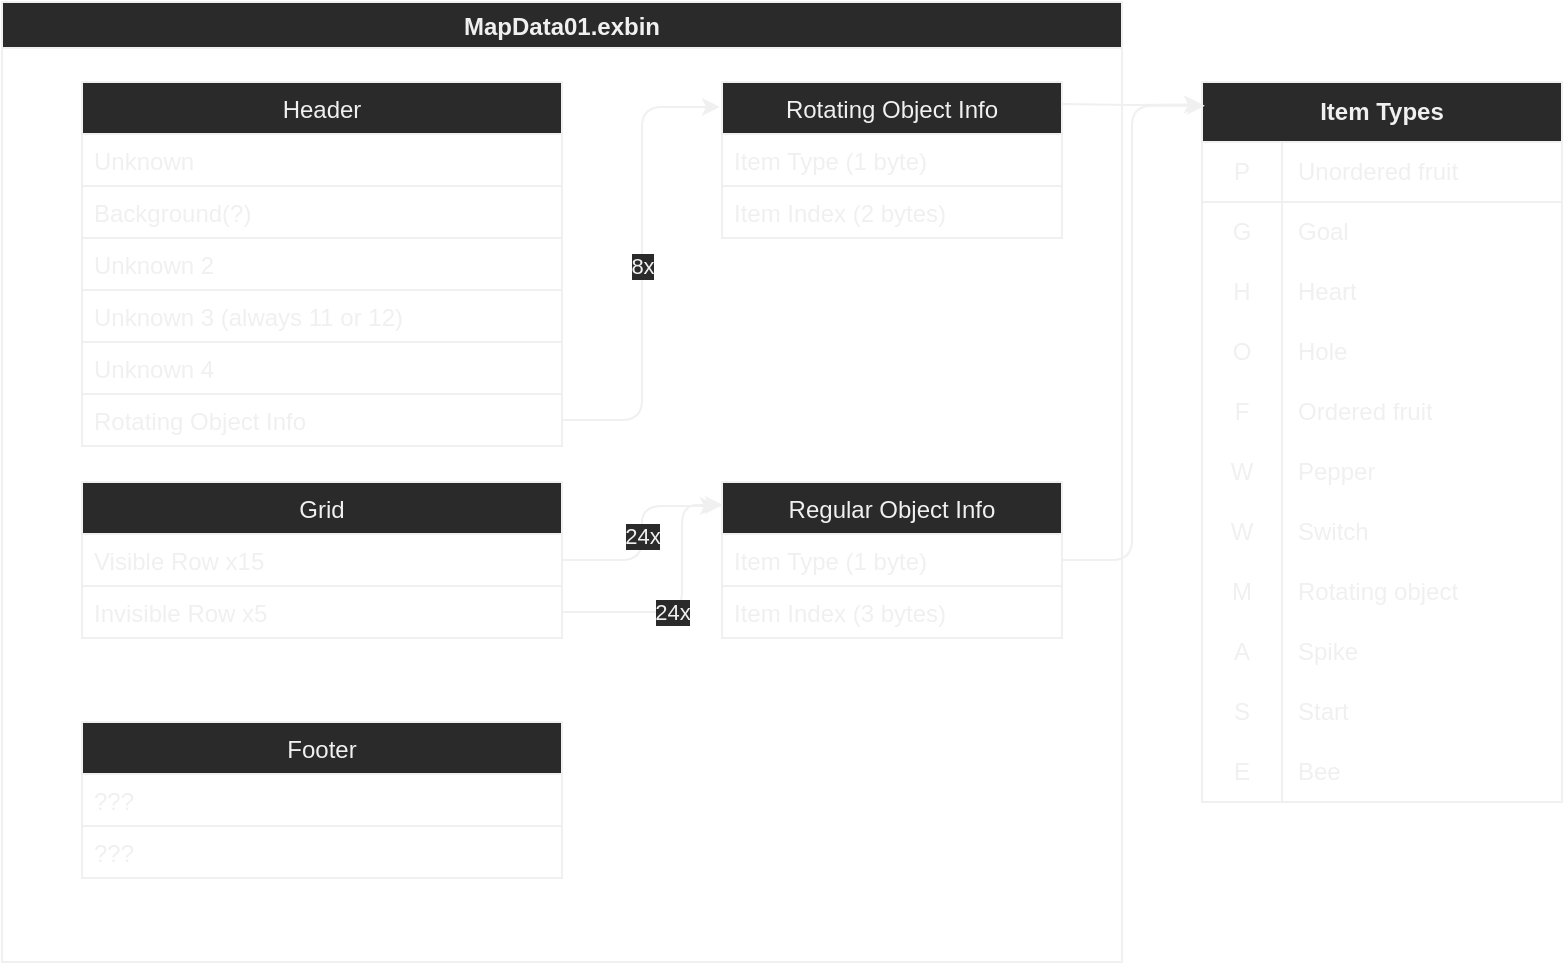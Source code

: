 <mxfile version="14.2.4" type="embed">
    <diagram id="aK00D_MVQe8_CBP-RP_7" name="Page-1">
        <mxGraphModel dx="1232" dy="790" grid="1" gridSize="10" guides="1" tooltips="1" connect="1" arrows="1" fold="1" page="0" pageScale="1" pageWidth="850" pageHeight="1100" math="0" shadow="0">
            <root>
                <mxCell id="0"/>
                <mxCell id="1" parent="0"/>
                <mxCell id="49" value="MapData01.exbin" style="swimlane;align=center;strokeColor=#F1F0F0;fontColor=#F1F0F0;fillColor=#2B2A2A;" parent="1" vertex="1">
                    <mxGeometry x="-40" y="40" width="560" height="480" as="geometry"/>
                </mxCell>
                <mxCell id="70" value="Rotating Object Info" style="swimlane;fontStyle=0;childLayout=stackLayout;horizontal=1;startSize=26;horizontalStack=0;resizeParent=1;resizeParentMax=0;resizeLast=0;collapsible=1;marginBottom=0;strokeColor=#F1F0F0;fillColor=#2B2A2A;fontColor=#F1F0F0;" vertex="1" parent="49">
                    <mxGeometry x="360" y="40" width="170" height="78" as="geometry"/>
                </mxCell>
                <mxCell id="71" value="Item Type (1 byte)" style="text;fillColor=none;align=left;verticalAlign=top;spacingLeft=4;spacingRight=4;overflow=hidden;rotatable=0;points=[[0,0.5],[1,0.5]];portConstraint=eastwest;strokeColor=#F1F0F0;fontColor=#F1F0F0;" vertex="1" parent="70">
                    <mxGeometry y="26" width="170" height="26" as="geometry"/>
                </mxCell>
                <mxCell id="72" value="Item Index (2 bytes)" style="text;fillColor=none;align=left;verticalAlign=top;spacingLeft=4;spacingRight=4;overflow=hidden;rotatable=0;points=[[0,0.5],[1,0.5]];portConstraint=eastwest;strokeColor=#F1F0F0;fontColor=#F1F0F0;" vertex="1" parent="70">
                    <mxGeometry y="52" width="170" height="26" as="geometry"/>
                </mxCell>
                <mxCell id="86" value="Header" style="swimlane;fontStyle=0;childLayout=stackLayout;horizontal=1;startSize=26;horizontalStack=0;resizeParent=1;resizeParentMax=0;resizeLast=0;collapsible=1;marginBottom=0;strokeColor=#F1F0F0;fontColor=#F1F0F0;fillColor=#2B2A2A;" vertex="1" parent="49">
                    <mxGeometry x="40" y="40" width="240" height="182" as="geometry"/>
                </mxCell>
                <mxCell id="87" value="Unknown" style="text;align=left;verticalAlign=top;spacingLeft=4;spacingRight=4;overflow=hidden;rotatable=0;points=[[0,0.5],[1,0.5]];portConstraint=eastwest;strokeColor=#F1F0F0;fontColor=#F1F0F0;" vertex="1" parent="86">
                    <mxGeometry y="26" width="240" height="26" as="geometry"/>
                </mxCell>
                <mxCell id="88" value="Background(?)" style="text;fillColor=none;align=left;verticalAlign=top;spacingLeft=4;spacingRight=4;overflow=hidden;rotatable=0;points=[[0,0.5],[1,0.5]];portConstraint=eastwest;strokeColor=#F1F0F0;fontColor=#F1F0F0;" vertex="1" parent="86">
                    <mxGeometry y="52" width="240" height="26" as="geometry"/>
                </mxCell>
                <mxCell id="89" value="Unknown 2" style="text;fillColor=none;align=left;verticalAlign=top;spacingLeft=4;spacingRight=4;overflow=hidden;rotatable=0;points=[[0,0.5],[1,0.5]];portConstraint=eastwest;strokeColor=#F1F0F0;fontColor=#F1F0F0;" vertex="1" parent="86">
                    <mxGeometry y="78" width="240" height="26" as="geometry"/>
                </mxCell>
                <mxCell id="90" value="Unknown 3 (always 11 or 12)" style="text;fillColor=none;align=left;verticalAlign=top;spacingLeft=4;spacingRight=4;overflow=hidden;rotatable=0;points=[[0,0.5],[1,0.5]];portConstraint=eastwest;strokeColor=#F1F0F0;fontColor=#F1F0F0;" vertex="1" parent="86">
                    <mxGeometry y="104" width="240" height="26" as="geometry"/>
                </mxCell>
                <mxCell id="91" value="Unknown 4" style="text;fillColor=none;align=left;verticalAlign=top;spacingLeft=4;spacingRight=4;overflow=hidden;rotatable=0;points=[[0,0.5],[1,0.5]];portConstraint=eastwest;strokeColor=#F1F0F0;fontColor=#F1F0F0;" vertex="1" parent="86">
                    <mxGeometry y="130" width="240" height="26" as="geometry"/>
                </mxCell>
                <mxCell id="92" value="Rotating Object Info" style="text;fillColor=none;align=left;verticalAlign=top;spacingLeft=4;spacingRight=4;overflow=hidden;rotatable=0;points=[[0,0.5],[1,0.5]];portConstraint=eastwest;strokeColor=#F1F0F0;fontColor=#F1F0F0;" vertex="1" parent="86">
                    <mxGeometry y="156" width="240" height="26" as="geometry"/>
                </mxCell>
                <mxCell id="93" value="24x" style="endArrow=classic;html=1;exitX=1;exitY=0.5;exitDx=0;exitDy=0;entryX=-0.012;entryY=0.154;entryDx=0;entryDy=0;entryPerimeter=0;edgeStyle=orthogonalEdgeStyle;strokeColor=#F1F0F0;labelBackgroundColor=#2B2A2A;fontColor=#F1F0F0;" edge="1" parent="49" source="99" target="105">
                    <mxGeometry width="50" height="50" relative="1" as="geometry">
                        <mxPoint x="340" y="240" as="sourcePoint"/>
                        <mxPoint x="390" y="190" as="targetPoint"/>
                    </mxGeometry>
                </mxCell>
                <mxCell id="94" value="Grid" style="swimlane;fontStyle=0;childLayout=stackLayout;horizontal=1;startSize=26;horizontalStack=0;resizeParent=1;resizeParentMax=0;resizeLast=0;collapsible=1;marginBottom=0;strokeColor=#F1F0F0;fillColor=#2B2A2A;fontColor=#F1F0F0;" vertex="1" parent="49">
                    <mxGeometry x="40" y="240" width="240" height="78" as="geometry"/>
                </mxCell>
                <mxCell id="99" value="Visible Row x15" style="text;fillColor=none;align=left;verticalAlign=top;spacingLeft=4;spacingRight=4;overflow=hidden;rotatable=0;points=[[0,0.5],[1,0.5]];portConstraint=eastwest;strokeColor=#F1F0F0;fontColor=#F1F0F0;" vertex="1" parent="94">
                    <mxGeometry y="26" width="240" height="26" as="geometry"/>
                </mxCell>
                <mxCell id="101" value="Invisible Row x5" style="text;fillColor=none;align=left;verticalAlign=top;spacingLeft=4;spacingRight=4;overflow=hidden;rotatable=0;points=[[0,0.5],[1,0.5]];portConstraint=eastwest;strokeColor=#F1F0F0;fontColor=#F1F0F0;" vertex="1" parent="94">
                    <mxGeometry y="52" width="240" height="26" as="geometry"/>
                </mxCell>
                <mxCell id="105" value="Regular Object Info" style="swimlane;fontStyle=0;childLayout=stackLayout;horizontal=1;startSize=26;horizontalStack=0;resizeParent=1;resizeParentMax=0;resizeLast=0;collapsible=1;marginBottom=0;strokeColor=#F1F0F0;fillColor=#2B2A2A;fontColor=#F1F0F0;" vertex="1" parent="49">
                    <mxGeometry x="360" y="240" width="170" height="78" as="geometry"/>
                </mxCell>
                <mxCell id="106" value="Item Type (1 byte)" style="text;fillColor=none;align=left;verticalAlign=top;spacingLeft=4;spacingRight=4;overflow=hidden;rotatable=0;points=[[0,0.5],[1,0.5]];portConstraint=eastwest;strokeColor=#F1F0F0;fontColor=#F1F0F0;" vertex="1" parent="105">
                    <mxGeometry y="26" width="170" height="26" as="geometry"/>
                </mxCell>
                <mxCell id="107" value="Item Index (3 bytes)" style="text;fillColor=none;align=left;verticalAlign=top;spacingLeft=4;spacingRight=4;overflow=hidden;rotatable=0;points=[[0,0.5],[1,0.5]];portConstraint=eastwest;strokeColor=#F1F0F0;fontColor=#F1F0F0;" vertex="1" parent="105">
                    <mxGeometry y="52" width="170" height="26" as="geometry"/>
                </mxCell>
                <mxCell id="108" value="24x" style="endArrow=classic;html=1;exitX=1;exitY=0.5;exitDx=0;exitDy=0;entryX=0.003;entryY=0.147;entryDx=0;entryDy=0;entryPerimeter=0;edgeStyle=orthogonalEdgeStyle;strokeColor=#F1F0F0;labelBackgroundColor=#2B2A2A;fontColor=#F1F0F0;" edge="1" parent="49" source="101" target="105">
                    <mxGeometry x="-0.179" width="50" height="50" relative="1" as="geometry">
                        <mxPoint x="290" y="289" as="sourcePoint"/>
                        <mxPoint x="367.96" y="262.012" as="targetPoint"/>
                        <Array as="points">
                            <mxPoint x="340" y="305"/>
                            <mxPoint x="340" y="252"/>
                        </Array>
                        <mxPoint as="offset"/>
                    </mxGeometry>
                </mxCell>
                <mxCell id="109" value="Footer" style="swimlane;fontStyle=0;childLayout=stackLayout;horizontal=1;startSize=26;horizontalStack=0;resizeParent=1;resizeParentMax=0;resizeLast=0;collapsible=1;marginBottom=0;strokeColor=#F1F0F0;fillColor=#2B2A2A;fontColor=#F1F0F0;" vertex="1" parent="49">
                    <mxGeometry x="40" y="360" width="240" height="78" as="geometry"/>
                </mxCell>
                <mxCell id="110" value="???" style="text;fillColor=none;align=left;verticalAlign=top;spacingLeft=4;spacingRight=4;overflow=hidden;rotatable=0;points=[[0,0.5],[1,0.5]];portConstraint=eastwest;strokeColor=#F1F0F0;fontColor=#F1F0F0;" vertex="1" parent="109">
                    <mxGeometry y="26" width="240" height="26" as="geometry"/>
                </mxCell>
                <mxCell id="111" value="???" style="text;fillColor=none;align=left;verticalAlign=top;spacingLeft=4;spacingRight=4;overflow=hidden;rotatable=0;points=[[0,0.5],[1,0.5]];portConstraint=eastwest;strokeColor=#F1F0F0;fontColor=#F1F0F0;" vertex="1" parent="109">
                    <mxGeometry y="52" width="240" height="26" as="geometry"/>
                </mxCell>
                <mxCell id="112" value="8x" style="endArrow=classic;html=1;exitX=1;exitY=0.5;exitDx=0;exitDy=0;entryX=-0.006;entryY=0.16;entryDx=0;entryDy=0;entryPerimeter=0;edgeStyle=orthogonalEdgeStyle;strokeColor=#F1F0F0;labelBackgroundColor=#2B2A2A;fontColor=#F1F0F0;" edge="1" parent="49" source="92" target="70">
                    <mxGeometry width="50" height="50" relative="1" as="geometry">
                        <mxPoint x="290" y="289" as="sourcePoint"/>
                        <mxPoint x="367.96" y="262.012" as="targetPoint"/>
                    </mxGeometry>
                </mxCell>
                <mxCell id="117" value="Item Types" style="shape=table;html=1;whiteSpace=wrap;startSize=30;container=1;collapsible=0;childLayout=tableLayout;fixedRows=1;rowLines=0;fontStyle=1;align=center;strokeColor=#F1F0F0;fillColor=#2B2A2A;fontColor=#F1F0F0;" vertex="1" parent="1">
                    <mxGeometry x="560" y="80" width="180" height="360" as="geometry"/>
                </mxCell>
                <mxCell id="118" value="" style="shape=partialRectangle;html=1;whiteSpace=wrap;collapsible=0;dropTarget=0;pointerEvents=0;fillColor=none;top=0;left=0;bottom=1;right=0;points=[[0,0.5],[1,0.5]];portConstraint=eastwest;strokeColor=#F1F0F0;fontColor=#F1F0F0;" vertex="1" parent="117">
                    <mxGeometry y="30" width="180" height="30" as="geometry"/>
                </mxCell>
                <mxCell id="119" value="P" style="shape=partialRectangle;html=1;whiteSpace=wrap;connectable=0;fillColor=none;top=0;left=0;bottom=0;right=0;overflow=hidden;strokeColor=#F1F0F0;fontColor=#F1F0F0;" vertex="1" parent="118">
                    <mxGeometry width="40" height="30" as="geometry"/>
                </mxCell>
                <mxCell id="120" value="Unordered fruit" style="shape=partialRectangle;html=1;whiteSpace=wrap;connectable=0;fillColor=none;top=0;left=0;bottom=0;right=0;align=left;spacingLeft=6;overflow=hidden;strokeColor=#F1F0F0;fontColor=#F1F0F0;" vertex="1" parent="118">
                    <mxGeometry x="40" width="140" height="30" as="geometry"/>
                </mxCell>
                <mxCell id="121" value="" style="shape=partialRectangle;html=1;whiteSpace=wrap;collapsible=0;dropTarget=0;pointerEvents=0;fillColor=none;top=0;left=0;bottom=0;right=0;points=[[0,0.5],[1,0.5]];portConstraint=eastwest;strokeColor=#F1F0F0;fontColor=#F1F0F0;" vertex="1" parent="117">
                    <mxGeometry y="60" width="180" height="30" as="geometry"/>
                </mxCell>
                <mxCell id="122" value="G" style="shape=partialRectangle;html=1;whiteSpace=wrap;connectable=0;fillColor=none;top=0;left=0;bottom=0;right=0;overflow=hidden;strokeColor=#F1F0F0;fontColor=#F1F0F0;" vertex="1" parent="121">
                    <mxGeometry width="40" height="30" as="geometry"/>
                </mxCell>
                <mxCell id="123" value="Goal" style="shape=partialRectangle;html=1;whiteSpace=wrap;connectable=0;fillColor=none;top=0;left=0;bottom=0;right=0;align=left;spacingLeft=6;overflow=hidden;strokeColor=#F1F0F0;fontColor=#F1F0F0;" vertex="1" parent="121">
                    <mxGeometry x="40" width="140" height="30" as="geometry"/>
                </mxCell>
                <mxCell id="124" value="" style="shape=partialRectangle;html=1;whiteSpace=wrap;collapsible=0;dropTarget=0;pointerEvents=0;fillColor=none;top=0;left=0;bottom=0;right=0;points=[[0,0.5],[1,0.5]];portConstraint=eastwest;strokeColor=#F1F0F0;fontColor=#F1F0F0;" vertex="1" parent="117">
                    <mxGeometry y="90" width="180" height="30" as="geometry"/>
                </mxCell>
                <mxCell id="125" value="H" style="shape=partialRectangle;html=1;whiteSpace=wrap;connectable=0;fillColor=none;top=0;left=0;bottom=0;right=0;overflow=hidden;strokeColor=#F1F0F0;fontColor=#F1F0F0;" vertex="1" parent="124">
                    <mxGeometry width="40" height="30" as="geometry"/>
                </mxCell>
                <mxCell id="126" value="Heart" style="shape=partialRectangle;html=1;whiteSpace=wrap;connectable=0;fillColor=none;top=0;left=0;bottom=0;right=0;align=left;spacingLeft=6;overflow=hidden;strokeColor=#F1F0F0;fontColor=#F1F0F0;" vertex="1" parent="124">
                    <mxGeometry x="40" width="140" height="30" as="geometry"/>
                </mxCell>
                <mxCell id="127" value="" style="shape=partialRectangle;html=1;whiteSpace=wrap;collapsible=0;dropTarget=0;pointerEvents=0;fillColor=none;top=0;left=0;bottom=0;right=0;points=[[0,0.5],[1,0.5]];portConstraint=eastwest;strokeColor=#F1F0F0;fontColor=#F1F0F0;" vertex="1" parent="117">
                    <mxGeometry y="120" width="180" height="30" as="geometry"/>
                </mxCell>
                <mxCell id="128" value="O" style="shape=partialRectangle;html=1;whiteSpace=wrap;connectable=0;fillColor=none;top=0;left=0;bottom=0;right=0;overflow=hidden;strokeColor=#F1F0F0;fontColor=#F1F0F0;" vertex="1" parent="127">
                    <mxGeometry width="40" height="30" as="geometry"/>
                </mxCell>
                <mxCell id="129" value="Hole" style="shape=partialRectangle;html=1;whiteSpace=wrap;connectable=0;fillColor=none;top=0;left=0;bottom=0;right=0;align=left;spacingLeft=6;overflow=hidden;strokeColor=#F1F0F0;fontColor=#F1F0F0;" vertex="1" parent="127">
                    <mxGeometry x="40" width="140" height="30" as="geometry"/>
                </mxCell>
                <mxCell id="158" value="" style="shape=partialRectangle;html=1;whiteSpace=wrap;collapsible=0;dropTarget=0;pointerEvents=0;fillColor=none;top=0;left=0;bottom=0;right=0;points=[[0,0.5],[1,0.5]];portConstraint=eastwest;strokeColor=#F1F0F0;fontColor=#F1F0F0;" vertex="1" parent="117">
                    <mxGeometry y="150" width="180" height="30" as="geometry"/>
                </mxCell>
                <mxCell id="159" value="F" style="shape=partialRectangle;html=1;whiteSpace=wrap;connectable=0;fillColor=none;top=0;left=0;bottom=0;right=0;overflow=hidden;strokeColor=#F1F0F0;fontColor=#F1F0F0;" vertex="1" parent="158">
                    <mxGeometry width="40" height="30" as="geometry"/>
                </mxCell>
                <mxCell id="160" value="Ordered fruit" style="shape=partialRectangle;html=1;whiteSpace=wrap;connectable=0;fillColor=none;top=0;left=0;bottom=0;right=0;align=left;spacingLeft=6;overflow=hidden;strokeColor=#F1F0F0;fontColor=#F1F0F0;" vertex="1" parent="158">
                    <mxGeometry x="40" width="140" height="30" as="geometry"/>
                </mxCell>
                <mxCell id="155" value="" style="shape=partialRectangle;html=1;whiteSpace=wrap;collapsible=0;dropTarget=0;pointerEvents=0;fillColor=none;top=0;left=0;bottom=0;right=0;points=[[0,0.5],[1,0.5]];portConstraint=eastwest;strokeColor=#F1F0F0;fontColor=#F1F0F0;" vertex="1" parent="117">
                    <mxGeometry y="180" width="180" height="30" as="geometry"/>
                </mxCell>
                <mxCell id="156" value="W" style="shape=partialRectangle;html=1;whiteSpace=wrap;connectable=0;fillColor=none;top=0;left=0;bottom=0;right=0;overflow=hidden;strokeColor=#F1F0F0;fontColor=#F1F0F0;" vertex="1" parent="155">
                    <mxGeometry width="40" height="30" as="geometry"/>
                </mxCell>
                <mxCell id="157" value="Pepper" style="shape=partialRectangle;html=1;whiteSpace=wrap;connectable=0;fillColor=none;top=0;left=0;bottom=0;right=0;align=left;spacingLeft=6;overflow=hidden;strokeColor=#F1F0F0;fontColor=#F1F0F0;" vertex="1" parent="155">
                    <mxGeometry x="40" width="140" height="30" as="geometry"/>
                </mxCell>
                <mxCell id="164" value="" style="shape=partialRectangle;html=1;whiteSpace=wrap;collapsible=0;dropTarget=0;pointerEvents=0;fillColor=none;top=0;left=0;bottom=0;right=0;points=[[0,0.5],[1,0.5]];portConstraint=eastwest;strokeColor=#F1F0F0;fontColor=#F1F0F0;" vertex="1" parent="117">
                    <mxGeometry y="210" width="180" height="30" as="geometry"/>
                </mxCell>
                <mxCell id="165" value="W" style="shape=partialRectangle;html=1;whiteSpace=wrap;connectable=0;fillColor=none;top=0;left=0;bottom=0;right=0;overflow=hidden;strokeColor=#F1F0F0;fontColor=#F1F0F0;" vertex="1" parent="164">
                    <mxGeometry width="40" height="30" as="geometry"/>
                </mxCell>
                <mxCell id="166" value="Switch" style="shape=partialRectangle;html=1;whiteSpace=wrap;connectable=0;fillColor=none;top=0;left=0;bottom=0;right=0;align=left;spacingLeft=6;overflow=hidden;strokeColor=#F1F0F0;fontColor=#F1F0F0;" vertex="1" parent="164">
                    <mxGeometry x="40" width="140" height="30" as="geometry"/>
                </mxCell>
                <mxCell id="167" value="" style="shape=partialRectangle;html=1;whiteSpace=wrap;collapsible=0;dropTarget=0;pointerEvents=0;fillColor=none;top=0;left=0;bottom=0;right=0;points=[[0,0.5],[1,0.5]];portConstraint=eastwest;strokeColor=#F1F0F0;fontColor=#F1F0F0;" vertex="1" parent="117">
                    <mxGeometry y="240" width="180" height="30" as="geometry"/>
                </mxCell>
                <mxCell id="168" value="M" style="shape=partialRectangle;html=1;whiteSpace=wrap;connectable=0;fillColor=none;top=0;left=0;bottom=0;right=0;overflow=hidden;strokeColor=#F1F0F0;fontColor=#F1F0F0;" vertex="1" parent="167">
                    <mxGeometry width="40" height="30" as="geometry"/>
                </mxCell>
                <mxCell id="169" value="Rotating object" style="shape=partialRectangle;html=1;whiteSpace=wrap;connectable=0;fillColor=none;top=0;left=0;bottom=0;right=0;align=left;spacingLeft=6;overflow=hidden;strokeColor=#F1F0F0;fontColor=#F1F0F0;" vertex="1" parent="167">
                    <mxGeometry x="40" width="140" height="30" as="geometry"/>
                </mxCell>
                <mxCell id="161" value="" style="shape=partialRectangle;html=1;whiteSpace=wrap;collapsible=0;dropTarget=0;pointerEvents=0;fillColor=none;top=0;left=0;bottom=0;right=0;points=[[0,0.5],[1,0.5]];portConstraint=eastwest;strokeColor=#F1F0F0;fontColor=#F1F0F0;" vertex="1" parent="117">
                    <mxGeometry y="270" width="180" height="30" as="geometry"/>
                </mxCell>
                <mxCell id="162" value="A" style="shape=partialRectangle;html=1;whiteSpace=wrap;connectable=0;fillColor=none;top=0;left=0;bottom=0;right=0;overflow=hidden;strokeColor=#F1F0F0;fontColor=#F1F0F0;" vertex="1" parent="161">
                    <mxGeometry width="40" height="30" as="geometry"/>
                </mxCell>
                <mxCell id="163" value="Spike" style="shape=partialRectangle;html=1;whiteSpace=wrap;connectable=0;fillColor=none;top=0;left=0;bottom=0;right=0;align=left;spacingLeft=6;overflow=hidden;strokeColor=#F1F0F0;fontColor=#F1F0F0;" vertex="1" parent="161">
                    <mxGeometry x="40" width="140" height="30" as="geometry"/>
                </mxCell>
                <mxCell id="152" value="" style="shape=partialRectangle;html=1;whiteSpace=wrap;collapsible=0;dropTarget=0;pointerEvents=0;fillColor=none;top=0;left=0;bottom=0;right=0;points=[[0,0.5],[1,0.5]];portConstraint=eastwest;strokeColor=#F1F0F0;fontColor=#F1F0F0;" vertex="1" parent="117">
                    <mxGeometry y="300" width="180" height="30" as="geometry"/>
                </mxCell>
                <mxCell id="153" value="S" style="shape=partialRectangle;html=1;whiteSpace=wrap;connectable=0;fillColor=none;top=0;left=0;bottom=0;right=0;overflow=hidden;strokeColor=#F1F0F0;fontColor=#F1F0F0;" vertex="1" parent="152">
                    <mxGeometry width="40" height="30" as="geometry"/>
                </mxCell>
                <mxCell id="154" value="Start" style="shape=partialRectangle;html=1;whiteSpace=wrap;connectable=0;fillColor=none;top=0;left=0;bottom=0;right=0;align=left;spacingLeft=6;overflow=hidden;strokeColor=#F1F0F0;fontColor=#F1F0F0;" vertex="1" parent="152">
                    <mxGeometry x="40" width="140" height="30" as="geometry"/>
                </mxCell>
                <mxCell id="143" value="" style="shape=partialRectangle;html=1;whiteSpace=wrap;collapsible=0;dropTarget=0;pointerEvents=0;fillColor=none;top=0;left=0;bottom=0;right=0;points=[[0,0.5],[1,0.5]];portConstraint=eastwest;strokeColor=#F1F0F0;fontColor=#F1F0F0;" vertex="1" parent="117">
                    <mxGeometry y="330" width="180" height="30" as="geometry"/>
                </mxCell>
                <mxCell id="144" value="E" style="shape=partialRectangle;html=1;whiteSpace=wrap;connectable=0;fillColor=none;top=0;left=0;bottom=0;right=0;overflow=hidden;strokeColor=#F1F0F0;fontColor=#F1F0F0;" vertex="1" parent="143">
                    <mxGeometry width="40" height="30" as="geometry"/>
                </mxCell>
                <mxCell id="145" value="Bee" style="shape=partialRectangle;html=1;whiteSpace=wrap;connectable=0;fillColor=none;top=0;left=0;bottom=0;right=0;align=left;spacingLeft=6;overflow=hidden;strokeColor=#F1F0F0;fontColor=#F1F0F0;" vertex="1" parent="143">
                    <mxGeometry x="40" width="140" height="30" as="geometry"/>
                </mxCell>
                <mxCell id="170" value="" style="endArrow=classic;html=1;entryX=0.008;entryY=0.033;entryDx=0;entryDy=0;entryPerimeter=0;exitX=1;exitY=0.5;exitDx=0;exitDy=0;edgeStyle=orthogonalEdgeStyle;strokeColor=#F1F0F0;fontColor=#F1F0F0;" edge="1" parent="1" source="106" target="117">
                    <mxGeometry width="50" height="50" relative="1" as="geometry">
                        <mxPoint x="380" y="340" as="sourcePoint"/>
                        <mxPoint x="430" y="290" as="targetPoint"/>
                    </mxGeometry>
                </mxCell>
                <mxCell id="171" value="" style="endArrow=classic;html=1;entryX=0;entryY=0.031;entryDx=0;entryDy=0;entryPerimeter=0;edgeStyle=orthogonalEdgeStyle;strokeColor=#F1F0F0;fontColor=#F1F0F0;" edge="1" parent="1" target="117">
                    <mxGeometry width="50" height="50" relative="1" as="geometry">
                        <mxPoint x="490" y="91" as="sourcePoint"/>
                        <mxPoint x="337.96" y="312.012" as="targetPoint"/>
                    </mxGeometry>
                </mxCell>
            </root>
        </mxGraphModel>
    </diagram>
</mxfile>